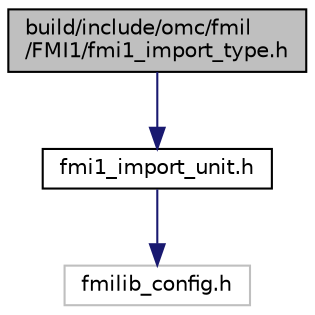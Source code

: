 digraph "build/include/omc/fmil/FMI1/fmi1_import_type.h"
{
  edge [fontname="Helvetica",fontsize="10",labelfontname="Helvetica",labelfontsize="10"];
  node [fontname="Helvetica",fontsize="10",shape=record];
  Node0 [label="build/include/omc/fmil\l/FMI1/fmi1_import_type.h",height=0.2,width=0.4,color="black", fillcolor="grey75", style="filled", fontcolor="black"];
  Node0 -> Node1 [color="midnightblue",fontsize="10",style="solid",fontname="Helvetica"];
  Node1 [label="fmi1_import_unit.h",height=0.2,width=0.4,color="black", fillcolor="white", style="filled",URL="$d4/dd2/build_2include_2omc_2fmil_2_f_m_i1_2fmi1__import__unit_8h.html"];
  Node1 -> Node2 [color="midnightblue",fontsize="10",style="solid",fontname="Helvetica"];
  Node2 [label="fmilib_config.h",height=0.2,width=0.4,color="grey75", fillcolor="white", style="filled"];
}
